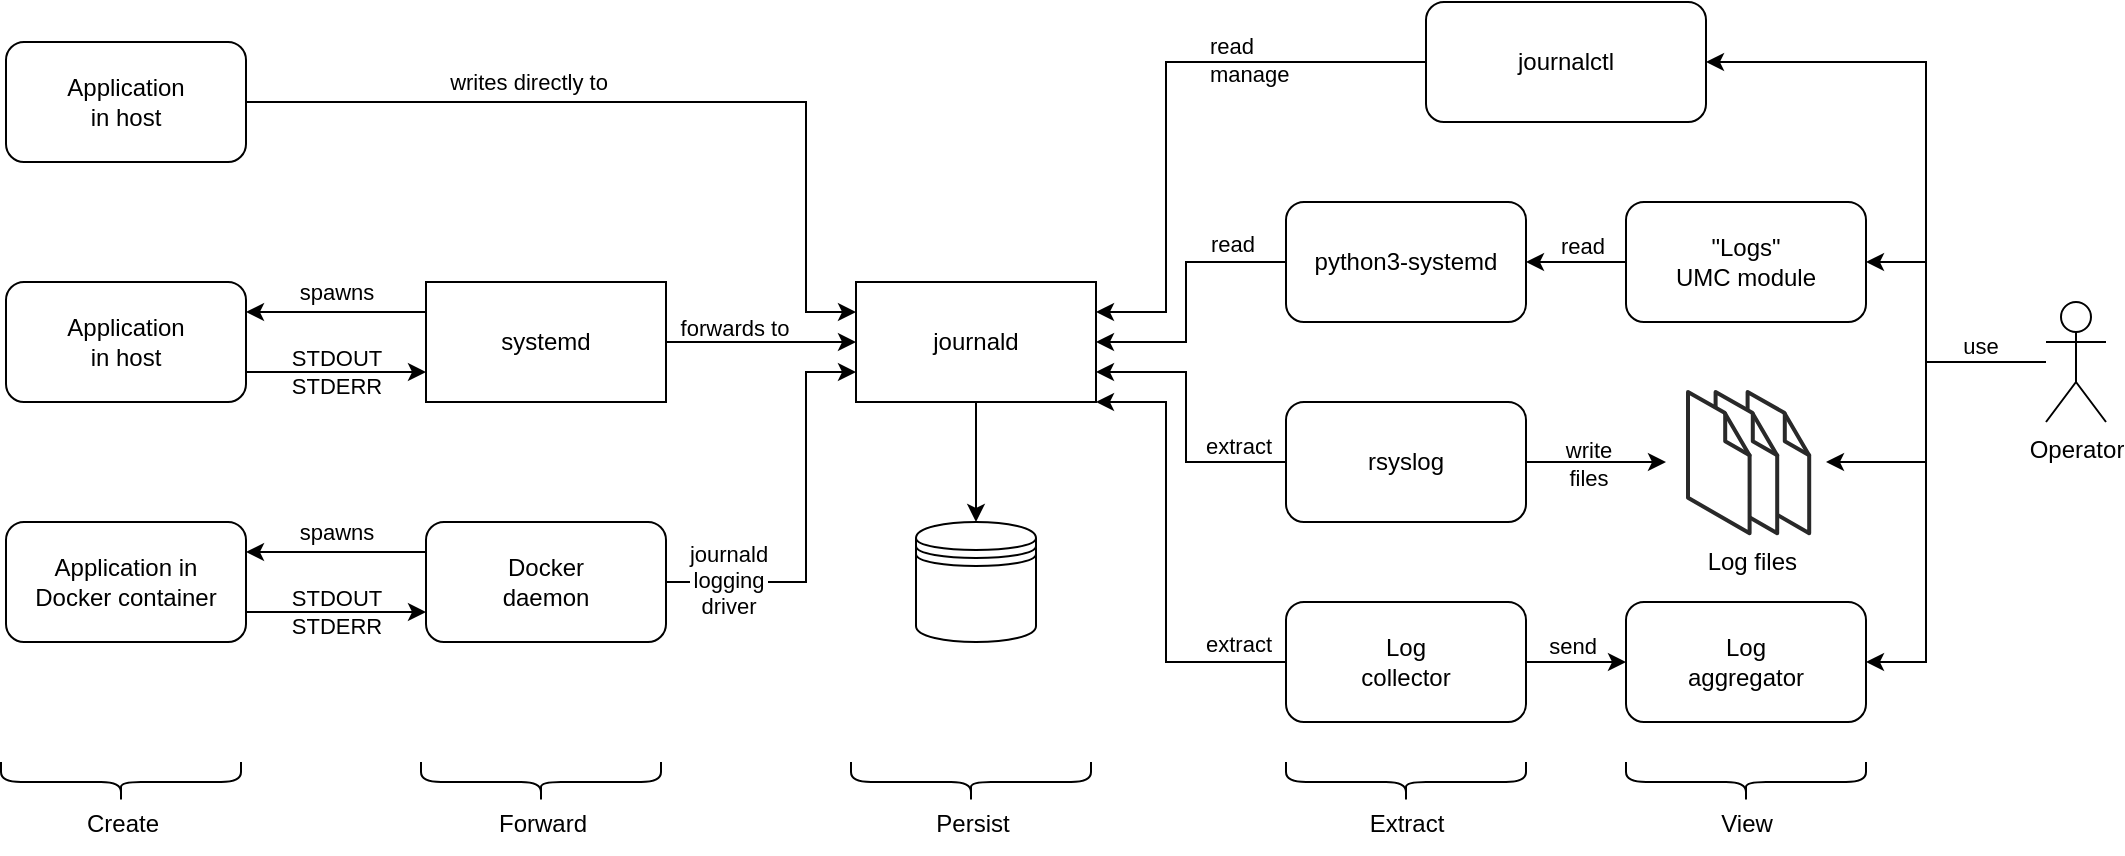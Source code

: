 <mxfile version="20.3.0" type="device"><diagram id="kLpyL2Yt0o3Q-M5Tp8Ba" name="Page-1"><mxGraphModel dx="1855" dy="987" grid="1" gridSize="10" guides="1" tooltips="1" connect="1" arrows="1" fold="1" page="1" pageScale="1" pageWidth="1169" pageHeight="827" math="0" shadow="0"><root><mxCell id="0"/><mxCell id="1" parent="0"/><mxCell id="i0YTx3NJ0xcQ35KGjZz8-1" value="" style="shape=datastore;whiteSpace=wrap;html=1;" parent="1" vertex="1"><mxGeometry x="495" y="280" width="60" height="60" as="geometry"/></mxCell><mxCell id="i0YTx3NJ0xcQ35KGjZz8-6" style="edgeStyle=orthogonalEdgeStyle;rounded=0;orthogonalLoop=1;jettySize=auto;html=1;entryX=0;entryY=0.25;entryDx=0;entryDy=0;" parent="1" source="i0YTx3NJ0xcQ35KGjZz8-2" target="i0YTx3NJ0xcQ35KGjZz8-3" edge="1"><mxGeometry relative="1" as="geometry"><Array as="points"><mxPoint x="440" y="70"/><mxPoint x="440" y="175"/></Array></mxGeometry></mxCell><mxCell id="i0YTx3NJ0xcQ35KGjZz8-7" value="writes directly to" style="edgeLabel;html=1;align=center;verticalAlign=middle;resizable=0;points=[];" parent="i0YTx3NJ0xcQ35KGjZz8-6" vertex="1" connectable="0"><mxGeometry x="-0.087" relative="1" as="geometry"><mxPoint x="-46" y="-10" as="offset"/></mxGeometry></mxCell><mxCell id="i0YTx3NJ0xcQ35KGjZz8-2" value="Application&lt;br&gt;in host" style="rounded=1;whiteSpace=wrap;html=1;" parent="1" vertex="1"><mxGeometry x="40" y="40" width="120" height="60" as="geometry"/></mxCell><mxCell id="i0YTx3NJ0xcQ35KGjZz8-4" style="edgeStyle=orthogonalEdgeStyle;rounded=0;orthogonalLoop=1;jettySize=auto;html=1;entryX=0.5;entryY=0;entryDx=0;entryDy=0;" parent="1" source="i0YTx3NJ0xcQ35KGjZz8-3" target="i0YTx3NJ0xcQ35KGjZz8-1" edge="1"><mxGeometry relative="1" as="geometry"/></mxCell><mxCell id="i0YTx3NJ0xcQ35KGjZz8-3" value="journald" style="rounded=0;whiteSpace=wrap;html=1;" parent="1" vertex="1"><mxGeometry x="465" y="160" width="120" height="60" as="geometry"/></mxCell><mxCell id="i0YTx3NJ0xcQ35KGjZz8-9" style="edgeStyle=orthogonalEdgeStyle;rounded=0;orthogonalLoop=1;jettySize=auto;html=1;entryX=0;entryY=0.75;entryDx=0;entryDy=0;exitX=1;exitY=0.75;exitDx=0;exitDy=0;" parent="1" source="i0YTx3NJ0xcQ35KGjZz8-5" target="i0YTx3NJ0xcQ35KGjZz8-8" edge="1"><mxGeometry relative="1" as="geometry"/></mxCell><mxCell id="i0YTx3NJ0xcQ35KGjZz8-10" value="STDOUT&lt;br&gt;STDERR" style="edgeLabel;html=1;align=center;verticalAlign=middle;resizable=0;points=[];labelBackgroundColor=none;" parent="i0YTx3NJ0xcQ35KGjZz8-9" vertex="1" connectable="0"><mxGeometry x="0.187" y="2" relative="1" as="geometry"><mxPoint x="-9" y="2" as="offset"/></mxGeometry></mxCell><mxCell id="i0YTx3NJ0xcQ35KGjZz8-5" value="Application&lt;br&gt;in host" style="rounded=1;whiteSpace=wrap;html=1;" parent="1" vertex="1"><mxGeometry x="40" y="160" width="120" height="60" as="geometry"/></mxCell><mxCell id="i0YTx3NJ0xcQ35KGjZz8-11" style="edgeStyle=orthogonalEdgeStyle;rounded=0;orthogonalLoop=1;jettySize=auto;html=1;entryX=0;entryY=0.5;entryDx=0;entryDy=0;" parent="1" source="i0YTx3NJ0xcQ35KGjZz8-8" target="i0YTx3NJ0xcQ35KGjZz8-3" edge="1"><mxGeometry relative="1" as="geometry"/></mxCell><mxCell id="i0YTx3NJ0xcQ35KGjZz8-12" value="forwards to" style="edgeLabel;html=1;align=center;verticalAlign=middle;resizable=0;points=[];labelBackgroundColor=none;" parent="i0YTx3NJ0xcQ35KGjZz8-11" vertex="1" connectable="0"><mxGeometry x="-0.288" y="-3" relative="1" as="geometry"><mxPoint y="-10" as="offset"/></mxGeometry></mxCell><mxCell id="i0YTx3NJ0xcQ35KGjZz8-13" style="edgeStyle=orthogonalEdgeStyle;rounded=0;orthogonalLoop=1;jettySize=auto;html=1;entryX=1;entryY=0.25;entryDx=0;entryDy=0;exitX=0;exitY=0.25;exitDx=0;exitDy=0;" parent="1" source="i0YTx3NJ0xcQ35KGjZz8-8" target="i0YTx3NJ0xcQ35KGjZz8-5" edge="1"><mxGeometry relative="1" as="geometry"/></mxCell><mxCell id="i0YTx3NJ0xcQ35KGjZz8-14" value="spawns" style="edgeLabel;html=1;align=center;verticalAlign=middle;resizable=0;points=[];" parent="i0YTx3NJ0xcQ35KGjZz8-13" vertex="1" connectable="0"><mxGeometry x="-0.303" relative="1" as="geometry"><mxPoint x="-14" y="-10" as="offset"/></mxGeometry></mxCell><mxCell id="i0YTx3NJ0xcQ35KGjZz8-8" value="systemd" style="rounded=0;whiteSpace=wrap;html=1;" parent="1" vertex="1"><mxGeometry x="250" y="160" width="120" height="60" as="geometry"/></mxCell><mxCell id="i0YTx3NJ0xcQ35KGjZz8-16" style="edgeStyle=orthogonalEdgeStyle;rounded=0;orthogonalLoop=1;jettySize=auto;html=1;entryX=0;entryY=0.75;entryDx=0;entryDy=0;" parent="1" source="i0YTx3NJ0xcQ35KGjZz8-15" target="i0YTx3NJ0xcQ35KGjZz8-3" edge="1"><mxGeometry relative="1" as="geometry"><Array as="points"><mxPoint x="440" y="310"/><mxPoint x="440" y="205"/></Array></mxGeometry></mxCell><mxCell id="i0YTx3NJ0xcQ35KGjZz8-21" value="journald&lt;br&gt;logging&lt;br&gt;driver" style="edgeLabel;html=1;align=center;verticalAlign=middle;resizable=0;points=[];" parent="i0YTx3NJ0xcQ35KGjZz8-16" vertex="1" connectable="0"><mxGeometry x="-0.801" y="1" relative="1" as="geometry"><mxPoint x="11" as="offset"/></mxGeometry></mxCell><mxCell id="i0YTx3NJ0xcQ35KGjZz8-15" value="Docker&lt;br&gt;daemon" style="rounded=1;whiteSpace=wrap;html=1;" parent="1" vertex="1"><mxGeometry x="250" y="280" width="120" height="60" as="geometry"/></mxCell><mxCell id="i0YTx3NJ0xcQ35KGjZz8-17" value="Application in&lt;br&gt;Docker container" style="rounded=1;whiteSpace=wrap;html=1;" parent="1" vertex="1"><mxGeometry x="40" y="280" width="120" height="60" as="geometry"/></mxCell><mxCell id="i0YTx3NJ0xcQ35KGjZz8-19" style="edgeStyle=orthogonalEdgeStyle;rounded=0;orthogonalLoop=1;jettySize=auto;html=1;entryX=0;entryY=0.75;entryDx=0;entryDy=0;exitX=1;exitY=0.75;exitDx=0;exitDy=0;" parent="1" source="i0YTx3NJ0xcQ35KGjZz8-17" target="i0YTx3NJ0xcQ35KGjZz8-15" edge="1"><mxGeometry relative="1" as="geometry"><mxPoint x="170.0" y="310" as="sourcePoint"/><mxPoint x="260" y="310" as="targetPoint"/></mxGeometry></mxCell><mxCell id="i0YTx3NJ0xcQ35KGjZz8-20" value="STDOUT&lt;br&gt;STDERR" style="edgeLabel;html=1;align=center;verticalAlign=middle;resizable=0;points=[];labelBackgroundColor=none;" parent="i0YTx3NJ0xcQ35KGjZz8-19" vertex="1" connectable="0"><mxGeometry x="0.187" y="2" relative="1" as="geometry"><mxPoint x="-9" y="2" as="offset"/></mxGeometry></mxCell><mxCell id="i0YTx3NJ0xcQ35KGjZz8-23" style="edgeStyle=orthogonalEdgeStyle;rounded=0;orthogonalLoop=1;jettySize=auto;html=1;entryX=1;entryY=0.25;entryDx=0;entryDy=0;" parent="1" source="i0YTx3NJ0xcQ35KGjZz8-22" target="i0YTx3NJ0xcQ35KGjZz8-3" edge="1"><mxGeometry relative="1" as="geometry"><Array as="points"><mxPoint x="620" y="50"/><mxPoint x="620" y="175"/></Array></mxGeometry></mxCell><mxCell id="i0YTx3NJ0xcQ35KGjZz8-43" value="read&lt;br&gt;&lt;div style=&quot;&quot;&gt;manage&lt;/div&gt;" style="edgeLabel;html=1;align=left;verticalAlign=middle;resizable=0;points=[];labelBackgroundColor=none;" parent="i0YTx3NJ0xcQ35KGjZz8-23" vertex="1" connectable="0"><mxGeometry x="-0.57" y="-3" relative="1" as="geometry"><mxPoint x="-48" y="2" as="offset"/></mxGeometry></mxCell><mxCell id="i0YTx3NJ0xcQ35KGjZz8-22" value="journalctl" style="rounded=1;whiteSpace=wrap;html=1;" parent="1" vertex="1"><mxGeometry x="750" y="20" width="140" height="60" as="geometry"/></mxCell><mxCell id="i0YTx3NJ0xcQ35KGjZz8-25" style="edgeStyle=orthogonalEdgeStyle;rounded=0;orthogonalLoop=1;jettySize=auto;html=1;entryX=1;entryY=0.5;entryDx=0;entryDy=0;" parent="1" source="i0YTx3NJ0xcQ35KGjZz8-24" target="i0YTx3NJ0xcQ35KGjZz8-3" edge="1"><mxGeometry relative="1" as="geometry"><Array as="points"><mxPoint x="630" y="150"/><mxPoint x="630" y="190"/></Array></mxGeometry></mxCell><mxCell id="i0YTx3NJ0xcQ35KGjZz8-44" value="read" style="edgeLabel;html=1;align=center;verticalAlign=middle;resizable=0;points=[];labelBackgroundColor=none;" parent="i0YTx3NJ0xcQ35KGjZz8-25" vertex="1" connectable="0"><mxGeometry x="-0.299" y="1" relative="1" as="geometry"><mxPoint x="20" y="-10" as="offset"/></mxGeometry></mxCell><mxCell id="i0YTx3NJ0xcQ35KGjZz8-24" value="python3-systemd" style="rounded=1;whiteSpace=wrap;html=1;" parent="1" vertex="1"><mxGeometry x="680" y="120" width="120" height="60" as="geometry"/></mxCell><mxCell id="i0YTx3NJ0xcQ35KGjZz8-27" style="edgeStyle=orthogonalEdgeStyle;rounded=0;orthogonalLoop=1;jettySize=auto;html=1;entryX=1;entryY=0.75;entryDx=0;entryDy=0;exitX=0;exitY=0.5;exitDx=0;exitDy=0;" parent="1" source="i0YTx3NJ0xcQ35KGjZz8-26" target="i0YTx3NJ0xcQ35KGjZz8-3" edge="1"><mxGeometry relative="1" as="geometry"><Array as="points"><mxPoint x="630" y="250"/><mxPoint x="630" y="205"/></Array></mxGeometry></mxCell><mxCell id="i0YTx3NJ0xcQ35KGjZz8-35" value="extract" style="edgeLabel;html=1;align=center;verticalAlign=middle;resizable=0;points=[];" parent="i0YTx3NJ0xcQ35KGjZz8-27" vertex="1" connectable="0"><mxGeometry x="-0.605" y="2" relative="1" as="geometry"><mxPoint x="3" y="-10" as="offset"/></mxGeometry></mxCell><mxCell id="i0YTx3NJ0xcQ35KGjZz8-33" style="edgeStyle=orthogonalEdgeStyle;rounded=0;orthogonalLoop=1;jettySize=auto;html=1;" parent="1" source="i0YTx3NJ0xcQ35KGjZz8-26" edge="1"><mxGeometry relative="1" as="geometry"><mxPoint x="870" y="250" as="targetPoint"/></mxGeometry></mxCell><mxCell id="i0YTx3NJ0xcQ35KGjZz8-36" value="write&lt;br&gt;files" style="edgeLabel;html=1;align=center;verticalAlign=middle;resizable=0;points=[];labelBackgroundColor=none;" parent="i0YTx3NJ0xcQ35KGjZz8-33" vertex="1" connectable="0"><mxGeometry x="0.205" y="-2" relative="1" as="geometry"><mxPoint x="-11" y="-2" as="offset"/></mxGeometry></mxCell><mxCell id="i0YTx3NJ0xcQ35KGjZz8-26" value="rsyslog" style="rounded=1;whiteSpace=wrap;html=1;" parent="1" vertex="1"><mxGeometry x="680" y="220" width="120" height="60" as="geometry"/></mxCell><mxCell id="i0YTx3NJ0xcQ35KGjZz8-34" value="" style="group;align=center;spacingLeft=0;" parent="1" vertex="1" connectable="0"><mxGeometry x="881" y="215" width="60.6" height="70.6" as="geometry"/></mxCell><mxCell id="i0YTx3NJ0xcQ35KGjZz8-30" value="" style="verticalLabelPosition=bottom;html=1;verticalAlign=top;strokeWidth=1;align=center;outlineConnect=0;dashed=0;outlineConnect=0;shape=mxgraph.aws3d.file;aspect=fixed;strokeColor=#292929;labelBackgroundColor=none;" parent="i0YTx3NJ0xcQ35KGjZz8-34" vertex="1"><mxGeometry x="29.8" width="30.8" height="70.6" as="geometry"/></mxCell><mxCell id="i0YTx3NJ0xcQ35KGjZz8-31" value="" style="verticalLabelPosition=bottom;html=1;verticalAlign=top;strokeWidth=1;align=center;outlineConnect=0;dashed=0;outlineConnect=0;shape=mxgraph.aws3d.file;aspect=fixed;strokeColor=#292929;labelBackgroundColor=none;" parent="i0YTx3NJ0xcQ35KGjZz8-34" vertex="1"><mxGeometry x="13.8" width="30.8" height="70.6" as="geometry"/></mxCell><mxCell id="i0YTx3NJ0xcQ35KGjZz8-32" value="&amp;nbsp; &amp;nbsp; &amp;nbsp; &amp;nbsp; &amp;nbsp; Log files" style="verticalLabelPosition=bottom;html=1;verticalAlign=top;strokeWidth=1;align=center;outlineConnect=0;dashed=0;outlineConnect=0;shape=mxgraph.aws3d.file;aspect=fixed;strokeColor=#292929;labelBackgroundColor=none;" parent="i0YTx3NJ0xcQ35KGjZz8-34" vertex="1"><mxGeometry width="30.8" height="70.6" as="geometry"/></mxCell><mxCell id="i0YTx3NJ0xcQ35KGjZz8-38" style="edgeStyle=orthogonalEdgeStyle;rounded=0;orthogonalLoop=1;jettySize=auto;html=1;entryX=1;entryY=0.5;entryDx=0;entryDy=0;" parent="1" source="i0YTx3NJ0xcQ35KGjZz8-37" target="i0YTx3NJ0xcQ35KGjZz8-24" edge="1"><mxGeometry relative="1" as="geometry"><Array as="points"><mxPoint x="820" y="150"/><mxPoint x="820" y="150"/></Array></mxGeometry></mxCell><mxCell id="mzp4xvmb5CFLmIjm4gYT-17" value="read" style="edgeLabel;html=1;align=center;verticalAlign=middle;resizable=0;points=[];" parent="i0YTx3NJ0xcQ35KGjZz8-38" vertex="1" connectable="0"><mxGeometry x="0.424" relative="1" as="geometry"><mxPoint x="13" y="-8" as="offset"/></mxGeometry></mxCell><mxCell id="i0YTx3NJ0xcQ35KGjZz8-37" value="&quot;Logs&quot;&lt;br&gt;UMC module" style="rounded=1;whiteSpace=wrap;html=1;" parent="1" vertex="1"><mxGeometry x="850" y="120" width="120" height="60" as="geometry"/></mxCell><mxCell id="i0YTx3NJ0xcQ35KGjZz8-40" style="edgeStyle=orthogonalEdgeStyle;rounded=0;orthogonalLoop=1;jettySize=auto;html=1;entryX=1;entryY=0.5;entryDx=0;entryDy=0;" parent="1" source="i0YTx3NJ0xcQ35KGjZz8-39" target="i0YTx3NJ0xcQ35KGjZz8-37" edge="1"><mxGeometry relative="1" as="geometry"><Array as="points"><mxPoint x="1000" y="200"/><mxPoint x="1000" y="150"/></Array></mxGeometry></mxCell><mxCell id="i0YTx3NJ0xcQ35KGjZz8-41" style="edgeStyle=orthogonalEdgeStyle;rounded=0;orthogonalLoop=1;jettySize=auto;html=1;entryX=1;entryY=0.5;entryDx=0;entryDy=0;" parent="1" source="i0YTx3NJ0xcQ35KGjZz8-39" target="i0YTx3NJ0xcQ35KGjZz8-22" edge="1"><mxGeometry relative="1" as="geometry"><Array as="points"><mxPoint x="1000" y="200"/><mxPoint x="1000" y="50"/></Array></mxGeometry></mxCell><mxCell id="i0YTx3NJ0xcQ35KGjZz8-42" style="edgeStyle=orthogonalEdgeStyle;rounded=0;orthogonalLoop=1;jettySize=auto;html=1;" parent="1" source="i0YTx3NJ0xcQ35KGjZz8-39" edge="1"><mxGeometry relative="1" as="geometry"><mxPoint x="950" y="250" as="targetPoint"/><Array as="points"><mxPoint x="1000" y="200"/><mxPoint x="1000" y="250"/></Array></mxGeometry></mxCell><mxCell id="i0YTx3NJ0xcQ35KGjZz8-51" style="edgeStyle=orthogonalEdgeStyle;rounded=0;orthogonalLoop=1;jettySize=auto;html=1;entryX=1;entryY=0.5;entryDx=0;entryDy=0;" parent="1" source="i0YTx3NJ0xcQ35KGjZz8-39" target="i0YTx3NJ0xcQ35KGjZz8-48" edge="1"><mxGeometry relative="1" as="geometry"><Array as="points"><mxPoint x="1000" y="200"/><mxPoint x="1000" y="350"/></Array></mxGeometry></mxCell><mxCell id="mzp4xvmb5CFLmIjm4gYT-20" value="use" style="edgeLabel;html=1;align=center;verticalAlign=middle;resizable=0;points=[];" parent="i0YTx3NJ0xcQ35KGjZz8-51" vertex="1" connectable="0"><mxGeometry x="-0.651" relative="1" as="geometry"><mxPoint x="9" y="-8" as="offset"/></mxGeometry></mxCell><mxCell id="i0YTx3NJ0xcQ35KGjZz8-39" value="Operator" style="shape=umlActor;verticalLabelPosition=bottom;verticalAlign=top;html=1;outlineConnect=0;labelBackgroundColor=none;" parent="1" vertex="1"><mxGeometry x="1060" y="170" width="30" height="60" as="geometry"/></mxCell><mxCell id="i0YTx3NJ0xcQ35KGjZz8-46" style="edgeStyle=orthogonalEdgeStyle;rounded=0;orthogonalLoop=1;jettySize=auto;html=1;entryX=1;entryY=1;entryDx=0;entryDy=0;" parent="1" source="i0YTx3NJ0xcQ35KGjZz8-45" target="i0YTx3NJ0xcQ35KGjZz8-3" edge="1"><mxGeometry relative="1" as="geometry"><Array as="points"><mxPoint x="620" y="350"/><mxPoint x="620" y="220"/></Array></mxGeometry></mxCell><mxCell id="i0YTx3NJ0xcQ35KGjZz8-47" value="extract" style="edgeLabel;html=1;align=center;verticalAlign=middle;resizable=0;points=[];" parent="i0YTx3NJ0xcQ35KGjZz8-46" vertex="1" connectable="0"><mxGeometry x="-0.835" y="-3" relative="1" as="geometry"><mxPoint x="-6" y="-6" as="offset"/></mxGeometry></mxCell><mxCell id="i0YTx3NJ0xcQ35KGjZz8-49" style="edgeStyle=orthogonalEdgeStyle;rounded=0;orthogonalLoop=1;jettySize=auto;html=1;entryX=0;entryY=0.5;entryDx=0;entryDy=0;" parent="1" source="i0YTx3NJ0xcQ35KGjZz8-45" target="i0YTx3NJ0xcQ35KGjZz8-48" edge="1"><mxGeometry relative="1" as="geometry"/></mxCell><mxCell id="i0YTx3NJ0xcQ35KGjZz8-50" value="send" style="edgeLabel;html=1;align=center;verticalAlign=middle;resizable=0;points=[];" parent="i0YTx3NJ0xcQ35KGjZz8-49" vertex="1" connectable="0"><mxGeometry x="0.285" y="1" relative="1" as="geometry"><mxPoint x="-9" y="-7" as="offset"/></mxGeometry></mxCell><mxCell id="i0YTx3NJ0xcQ35KGjZz8-45" value="Log&lt;br&gt;collector" style="rounded=1;whiteSpace=wrap;html=1;" parent="1" vertex="1"><mxGeometry x="680" y="320" width="120" height="60" as="geometry"/></mxCell><mxCell id="i0YTx3NJ0xcQ35KGjZz8-48" value="Log&lt;br&gt;aggregator" style="rounded=1;whiteSpace=wrap;html=1;" parent="1" vertex="1"><mxGeometry x="850" y="320" width="120" height="60" as="geometry"/></mxCell><mxCell id="mzp4xvmb5CFLmIjm4gYT-4" value="" style="group" parent="1" vertex="1" connectable="0"><mxGeometry x="37.5" y="400" width="120" height="46" as="geometry"/></mxCell><mxCell id="mzp4xvmb5CFLmIjm4gYT-1" value="" style="shape=curlyBracket;whiteSpace=wrap;html=1;rounded=1;rotation=-90;" parent="mzp4xvmb5CFLmIjm4gYT-4" vertex="1"><mxGeometry x="50" y="-50" width="20" height="120" as="geometry"/></mxCell><mxCell id="mzp4xvmb5CFLmIjm4gYT-3" value="&lt;span style=&quot;background-color: rgb(255, 255, 255);&quot;&gt;Create&lt;/span&gt;" style="text;html=1;align=center;verticalAlign=middle;resizable=0;points=[];autosize=1;strokeColor=none;fillColor=none;" parent="mzp4xvmb5CFLmIjm4gYT-4" vertex="1"><mxGeometry x="30" y="16" width="60" height="30" as="geometry"/></mxCell><mxCell id="mzp4xvmb5CFLmIjm4gYT-5" value="" style="group" parent="1" vertex="1" connectable="0"><mxGeometry x="247.5" y="400" width="120" height="46" as="geometry"/></mxCell><mxCell id="mzp4xvmb5CFLmIjm4gYT-6" value="" style="shape=curlyBracket;whiteSpace=wrap;html=1;rounded=1;rotation=-90;" parent="mzp4xvmb5CFLmIjm4gYT-5" vertex="1"><mxGeometry x="50" y="-50" width="20" height="120" as="geometry"/></mxCell><mxCell id="mzp4xvmb5CFLmIjm4gYT-7" value="&lt;span style=&quot;background-color: rgb(255, 255, 255);&quot;&gt;Forward&lt;/span&gt;" style="text;html=1;align=center;verticalAlign=middle;resizable=0;points=[];autosize=1;strokeColor=none;fillColor=none;" parent="mzp4xvmb5CFLmIjm4gYT-5" vertex="1"><mxGeometry x="25" y="16" width="70" height="30" as="geometry"/></mxCell><mxCell id="mzp4xvmb5CFLmIjm4gYT-8" value="" style="group" parent="1" vertex="1" connectable="0"><mxGeometry x="462.5" y="400" width="120" height="46" as="geometry"/></mxCell><mxCell id="mzp4xvmb5CFLmIjm4gYT-9" value="" style="shape=curlyBracket;whiteSpace=wrap;html=1;rounded=1;rotation=-90;" parent="mzp4xvmb5CFLmIjm4gYT-8" vertex="1"><mxGeometry x="50" y="-50" width="20" height="120" as="geometry"/></mxCell><mxCell id="mzp4xvmb5CFLmIjm4gYT-10" value="&lt;span style=&quot;background-color: rgb(255, 255, 255);&quot;&gt;Persist&lt;/span&gt;" style="text;html=1;align=center;verticalAlign=middle;resizable=0;points=[];autosize=1;strokeColor=none;fillColor=none;" parent="mzp4xvmb5CFLmIjm4gYT-8" vertex="1"><mxGeometry x="30" y="16" width="60" height="30" as="geometry"/></mxCell><mxCell id="mzp4xvmb5CFLmIjm4gYT-11" value="" style="group" parent="1" vertex="1" connectable="0"><mxGeometry x="680" y="400" width="120" height="46" as="geometry"/></mxCell><mxCell id="mzp4xvmb5CFLmIjm4gYT-12" value="" style="shape=curlyBracket;whiteSpace=wrap;html=1;rounded=1;rotation=-90;" parent="mzp4xvmb5CFLmIjm4gYT-11" vertex="1"><mxGeometry x="50" y="-50" width="20" height="120" as="geometry"/></mxCell><mxCell id="mzp4xvmb5CFLmIjm4gYT-13" value="&lt;span style=&quot;background-color: rgb(255, 255, 255);&quot;&gt;Extract&lt;/span&gt;" style="text;html=1;align=center;verticalAlign=middle;resizable=0;points=[];autosize=1;strokeColor=none;fillColor=none;" parent="mzp4xvmb5CFLmIjm4gYT-11" vertex="1"><mxGeometry x="30" y="16" width="60" height="30" as="geometry"/></mxCell><mxCell id="mzp4xvmb5CFLmIjm4gYT-14" value="" style="group" parent="1" vertex="1" connectable="0"><mxGeometry x="850" y="400" width="120" height="46" as="geometry"/></mxCell><mxCell id="mzp4xvmb5CFLmIjm4gYT-15" value="" style="shape=curlyBracket;whiteSpace=wrap;html=1;rounded=1;rotation=-90;" parent="mzp4xvmb5CFLmIjm4gYT-14" vertex="1"><mxGeometry x="50" y="-50" width="20" height="120" as="geometry"/></mxCell><mxCell id="mzp4xvmb5CFLmIjm4gYT-16" value="&lt;span style=&quot;background-color: rgb(255, 255, 255);&quot;&gt;View&lt;/span&gt;" style="text;html=1;align=center;verticalAlign=middle;resizable=0;points=[];autosize=1;strokeColor=none;fillColor=none;" parent="mzp4xvmb5CFLmIjm4gYT-14" vertex="1"><mxGeometry x="35" y="16" width="50" height="30" as="geometry"/></mxCell><mxCell id="mzp4xvmb5CFLmIjm4gYT-18" style="edgeStyle=orthogonalEdgeStyle;rounded=0;orthogonalLoop=1;jettySize=auto;html=1;entryX=1;entryY=0.25;entryDx=0;entryDy=0;exitX=0;exitY=0.25;exitDx=0;exitDy=0;" parent="1" source="i0YTx3NJ0xcQ35KGjZz8-15" target="i0YTx3NJ0xcQ35KGjZz8-17" edge="1"><mxGeometry relative="1" as="geometry"><mxPoint x="250" y="300" as="sourcePoint"/><mxPoint x="160" y="300" as="targetPoint"/></mxGeometry></mxCell><mxCell id="mzp4xvmb5CFLmIjm4gYT-19" value="spawns" style="edgeLabel;html=1;align=center;verticalAlign=middle;resizable=0;points=[];" parent="mzp4xvmb5CFLmIjm4gYT-18" vertex="1" connectable="0"><mxGeometry x="-0.303" relative="1" as="geometry"><mxPoint x="-14" y="-10" as="offset"/></mxGeometry></mxCell></root></mxGraphModel></diagram></mxfile>